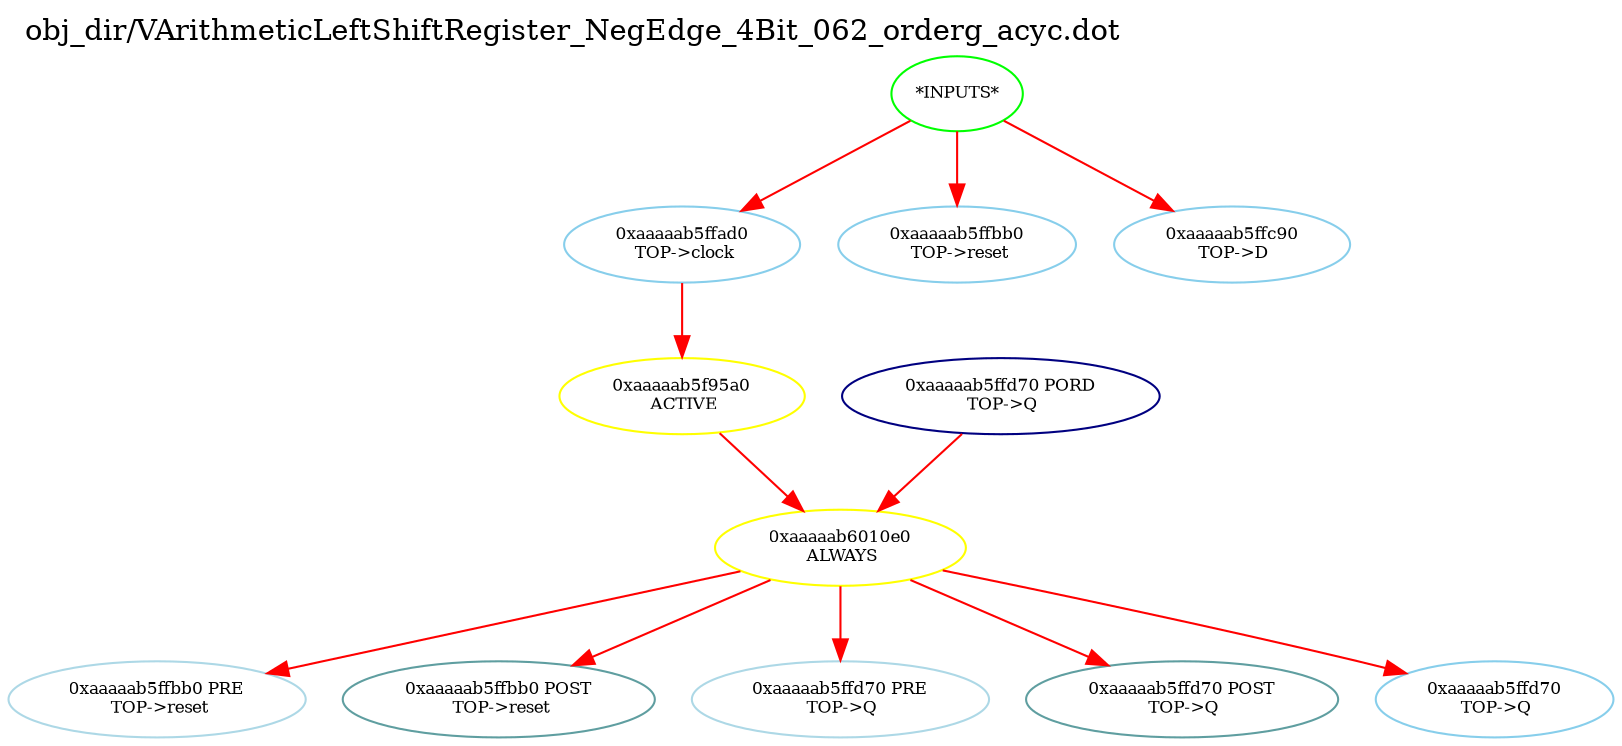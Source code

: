 digraph v3graph {
	graph	[label="obj_dir/VArithmeticLeftShiftRegister_NegEdge_4Bit_062_orderg_acyc.dot",
		 labelloc=t, labeljust=l,
		 //size="7.5,10",
		 rankdir=TB];
	n0	[fontsize=8 label="*INPUTS*", color=green];
	n0xaaaaab5ff910_1	[fontsize=8 label="0xaaaaab5ffad0\n TOP->clock", color=skyblue];
	n0xaaaaab5ff910_2	[fontsize=8 label="0xaaaaab5ffbb0\n TOP->reset", color=skyblue];
	n0xaaaaab5ff910_3	[fontsize=8 label="0xaaaaab5ffc90\n TOP->D", color=skyblue];
	n0xaaaaab5ff910_4	[fontsize=8 label="0xaaaaab5f95a0\n ACTIVE", color=yellow];
	n0xaaaaab5ff910_5	[fontsize=8 label="0xaaaaab6010e0\n ALWAYS", color=yellow];
	n0xaaaaab5ff910_6	[fontsize=8 label="0xaaaaab5ffbb0 PRE\n TOP->reset", color=lightblue];
	n0xaaaaab5ff910_7	[fontsize=8 label="0xaaaaab5ffbb0 POST\n TOP->reset", color=CadetBlue];
	n0xaaaaab5ff910_8	[fontsize=8 label="0xaaaaab5ffd70 PRE\n TOP->Q", color=lightblue];
	n0xaaaaab5ff910_9	[fontsize=8 label="0xaaaaab5ffd70 POST\n TOP->Q", color=CadetBlue];
	n0xaaaaab5ff910_10	[fontsize=8 label="0xaaaaab5ffd70 PORD\n TOP->Q", color=NavyBlue];
	n0xaaaaab5ff910_11	[fontsize=8 label="0xaaaaab5ffd70\n TOP->Q", color=skyblue];
	n0 -> n0xaaaaab5ff910_1 [fontsize=8 label="" weight=1 color=red];
	n0 -> n0xaaaaab5ff910_2 [fontsize=8 label="" weight=1 color=red];
	n0 -> n0xaaaaab5ff910_3 [fontsize=8 label="" weight=1 color=red];
	n0xaaaaab5ff910_1 -> n0xaaaaab5ff910_4 [fontsize=8 label="" weight=8 color=red];
	n0xaaaaab5ff910_4 -> n0xaaaaab5ff910_5 [fontsize=8 label="" weight=32 color=red];
	n0xaaaaab5ff910_5 -> n0xaaaaab5ff910_6 [fontsize=8 label="" weight=32 color=red];
	n0xaaaaab5ff910_5 -> n0xaaaaab5ff910_7 [fontsize=8 label="" weight=2 color=red];
	n0xaaaaab5ff910_5 -> n0xaaaaab5ff910_8 [fontsize=8 label="" weight=32 color=red];
	n0xaaaaab5ff910_5 -> n0xaaaaab5ff910_9 [fontsize=8 label="" weight=2 color=red];
	n0xaaaaab5ff910_5 -> n0xaaaaab5ff910_11 [fontsize=8 label="" weight=32 color=red];
	n0xaaaaab5ff910_10 -> n0xaaaaab5ff910_5 [fontsize=8 label="" weight=32 color=red];
}
